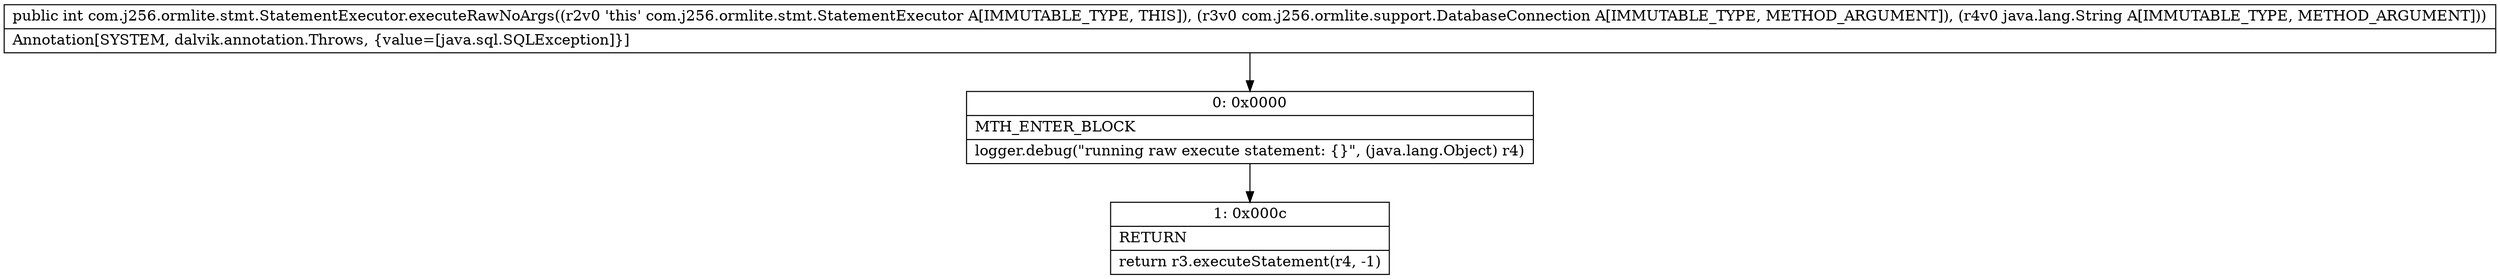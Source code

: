 digraph "CFG forcom.j256.ormlite.stmt.StatementExecutor.executeRawNoArgs(Lcom\/j256\/ormlite\/support\/DatabaseConnection;Ljava\/lang\/String;)I" {
Node_0 [shape=record,label="{0\:\ 0x0000|MTH_ENTER_BLOCK\l|logger.debug(\"running raw execute statement: \{\}\", (java.lang.Object) r4)\l}"];
Node_1 [shape=record,label="{1\:\ 0x000c|RETURN\l|return r3.executeStatement(r4, \-1)\l}"];
MethodNode[shape=record,label="{public int com.j256.ormlite.stmt.StatementExecutor.executeRawNoArgs((r2v0 'this' com.j256.ormlite.stmt.StatementExecutor A[IMMUTABLE_TYPE, THIS]), (r3v0 com.j256.ormlite.support.DatabaseConnection A[IMMUTABLE_TYPE, METHOD_ARGUMENT]), (r4v0 java.lang.String A[IMMUTABLE_TYPE, METHOD_ARGUMENT]))  | Annotation[SYSTEM, dalvik.annotation.Throws, \{value=[java.sql.SQLException]\}]\l}"];
MethodNode -> Node_0;
Node_0 -> Node_1;
}

